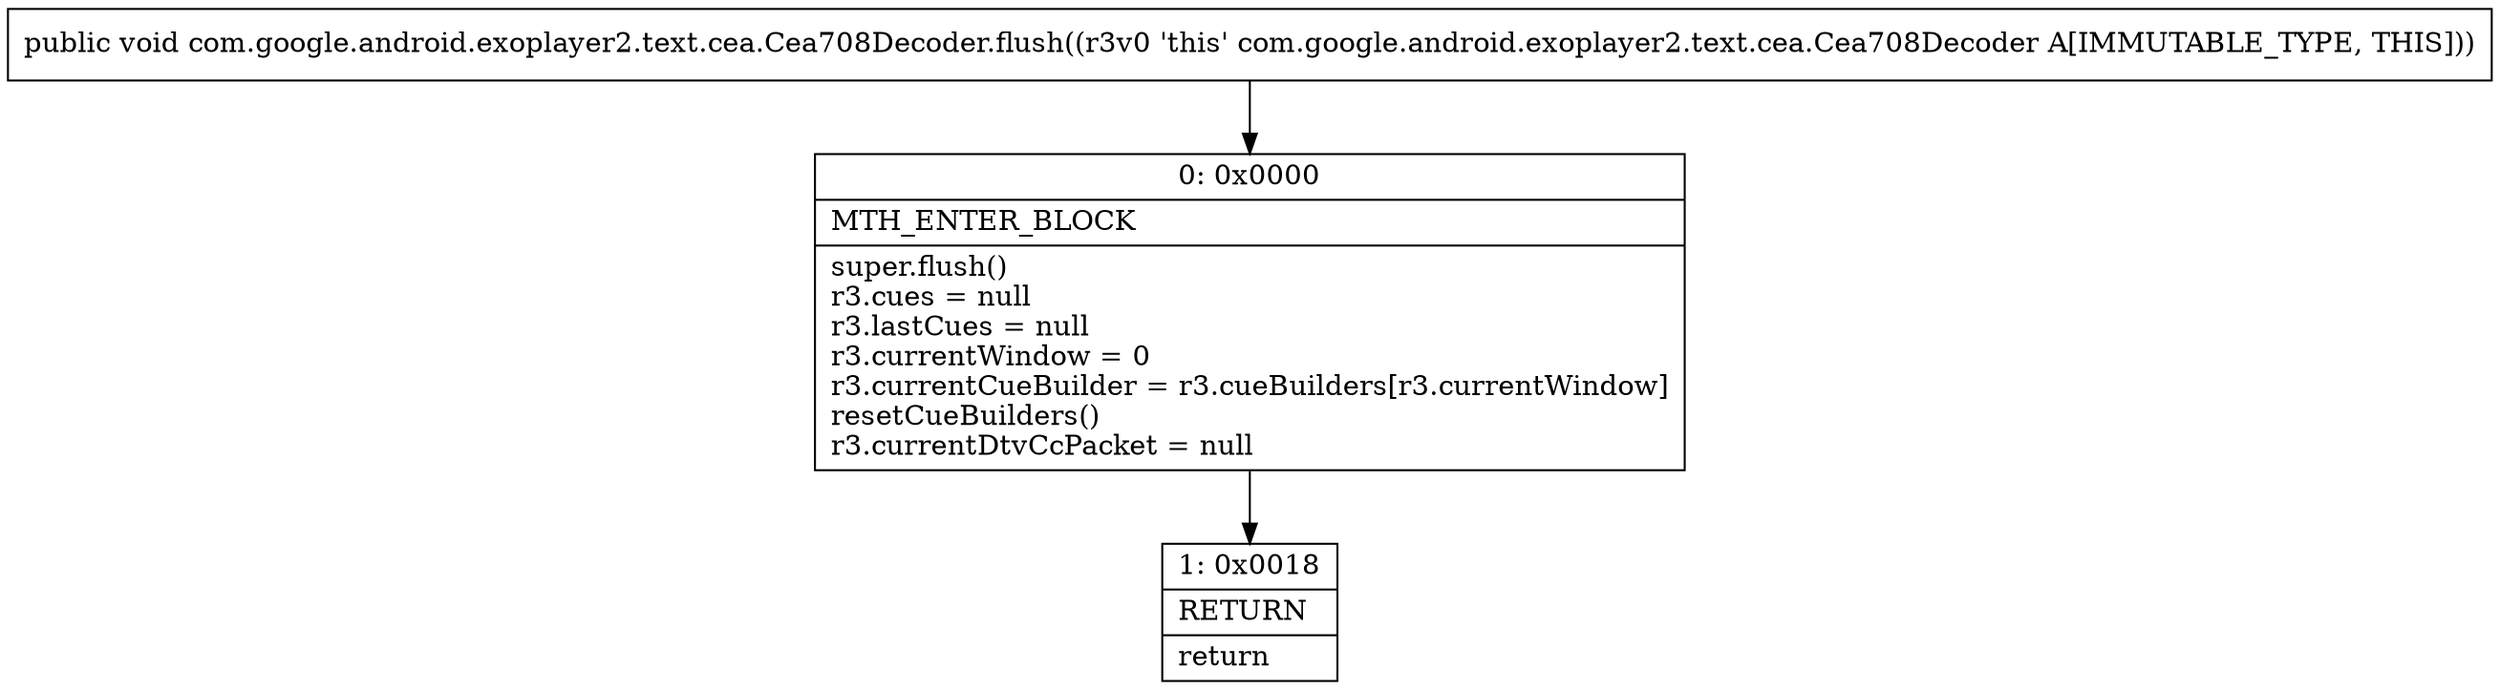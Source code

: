 digraph "CFG forcom.google.android.exoplayer2.text.cea.Cea708Decoder.flush()V" {
Node_0 [shape=record,label="{0\:\ 0x0000|MTH_ENTER_BLOCK\l|super.flush()\lr3.cues = null\lr3.lastCues = null\lr3.currentWindow = 0\lr3.currentCueBuilder = r3.cueBuilders[r3.currentWindow]\lresetCueBuilders()\lr3.currentDtvCcPacket = null\l}"];
Node_1 [shape=record,label="{1\:\ 0x0018|RETURN\l|return\l}"];
MethodNode[shape=record,label="{public void com.google.android.exoplayer2.text.cea.Cea708Decoder.flush((r3v0 'this' com.google.android.exoplayer2.text.cea.Cea708Decoder A[IMMUTABLE_TYPE, THIS])) }"];
MethodNode -> Node_0;
Node_0 -> Node_1;
}

